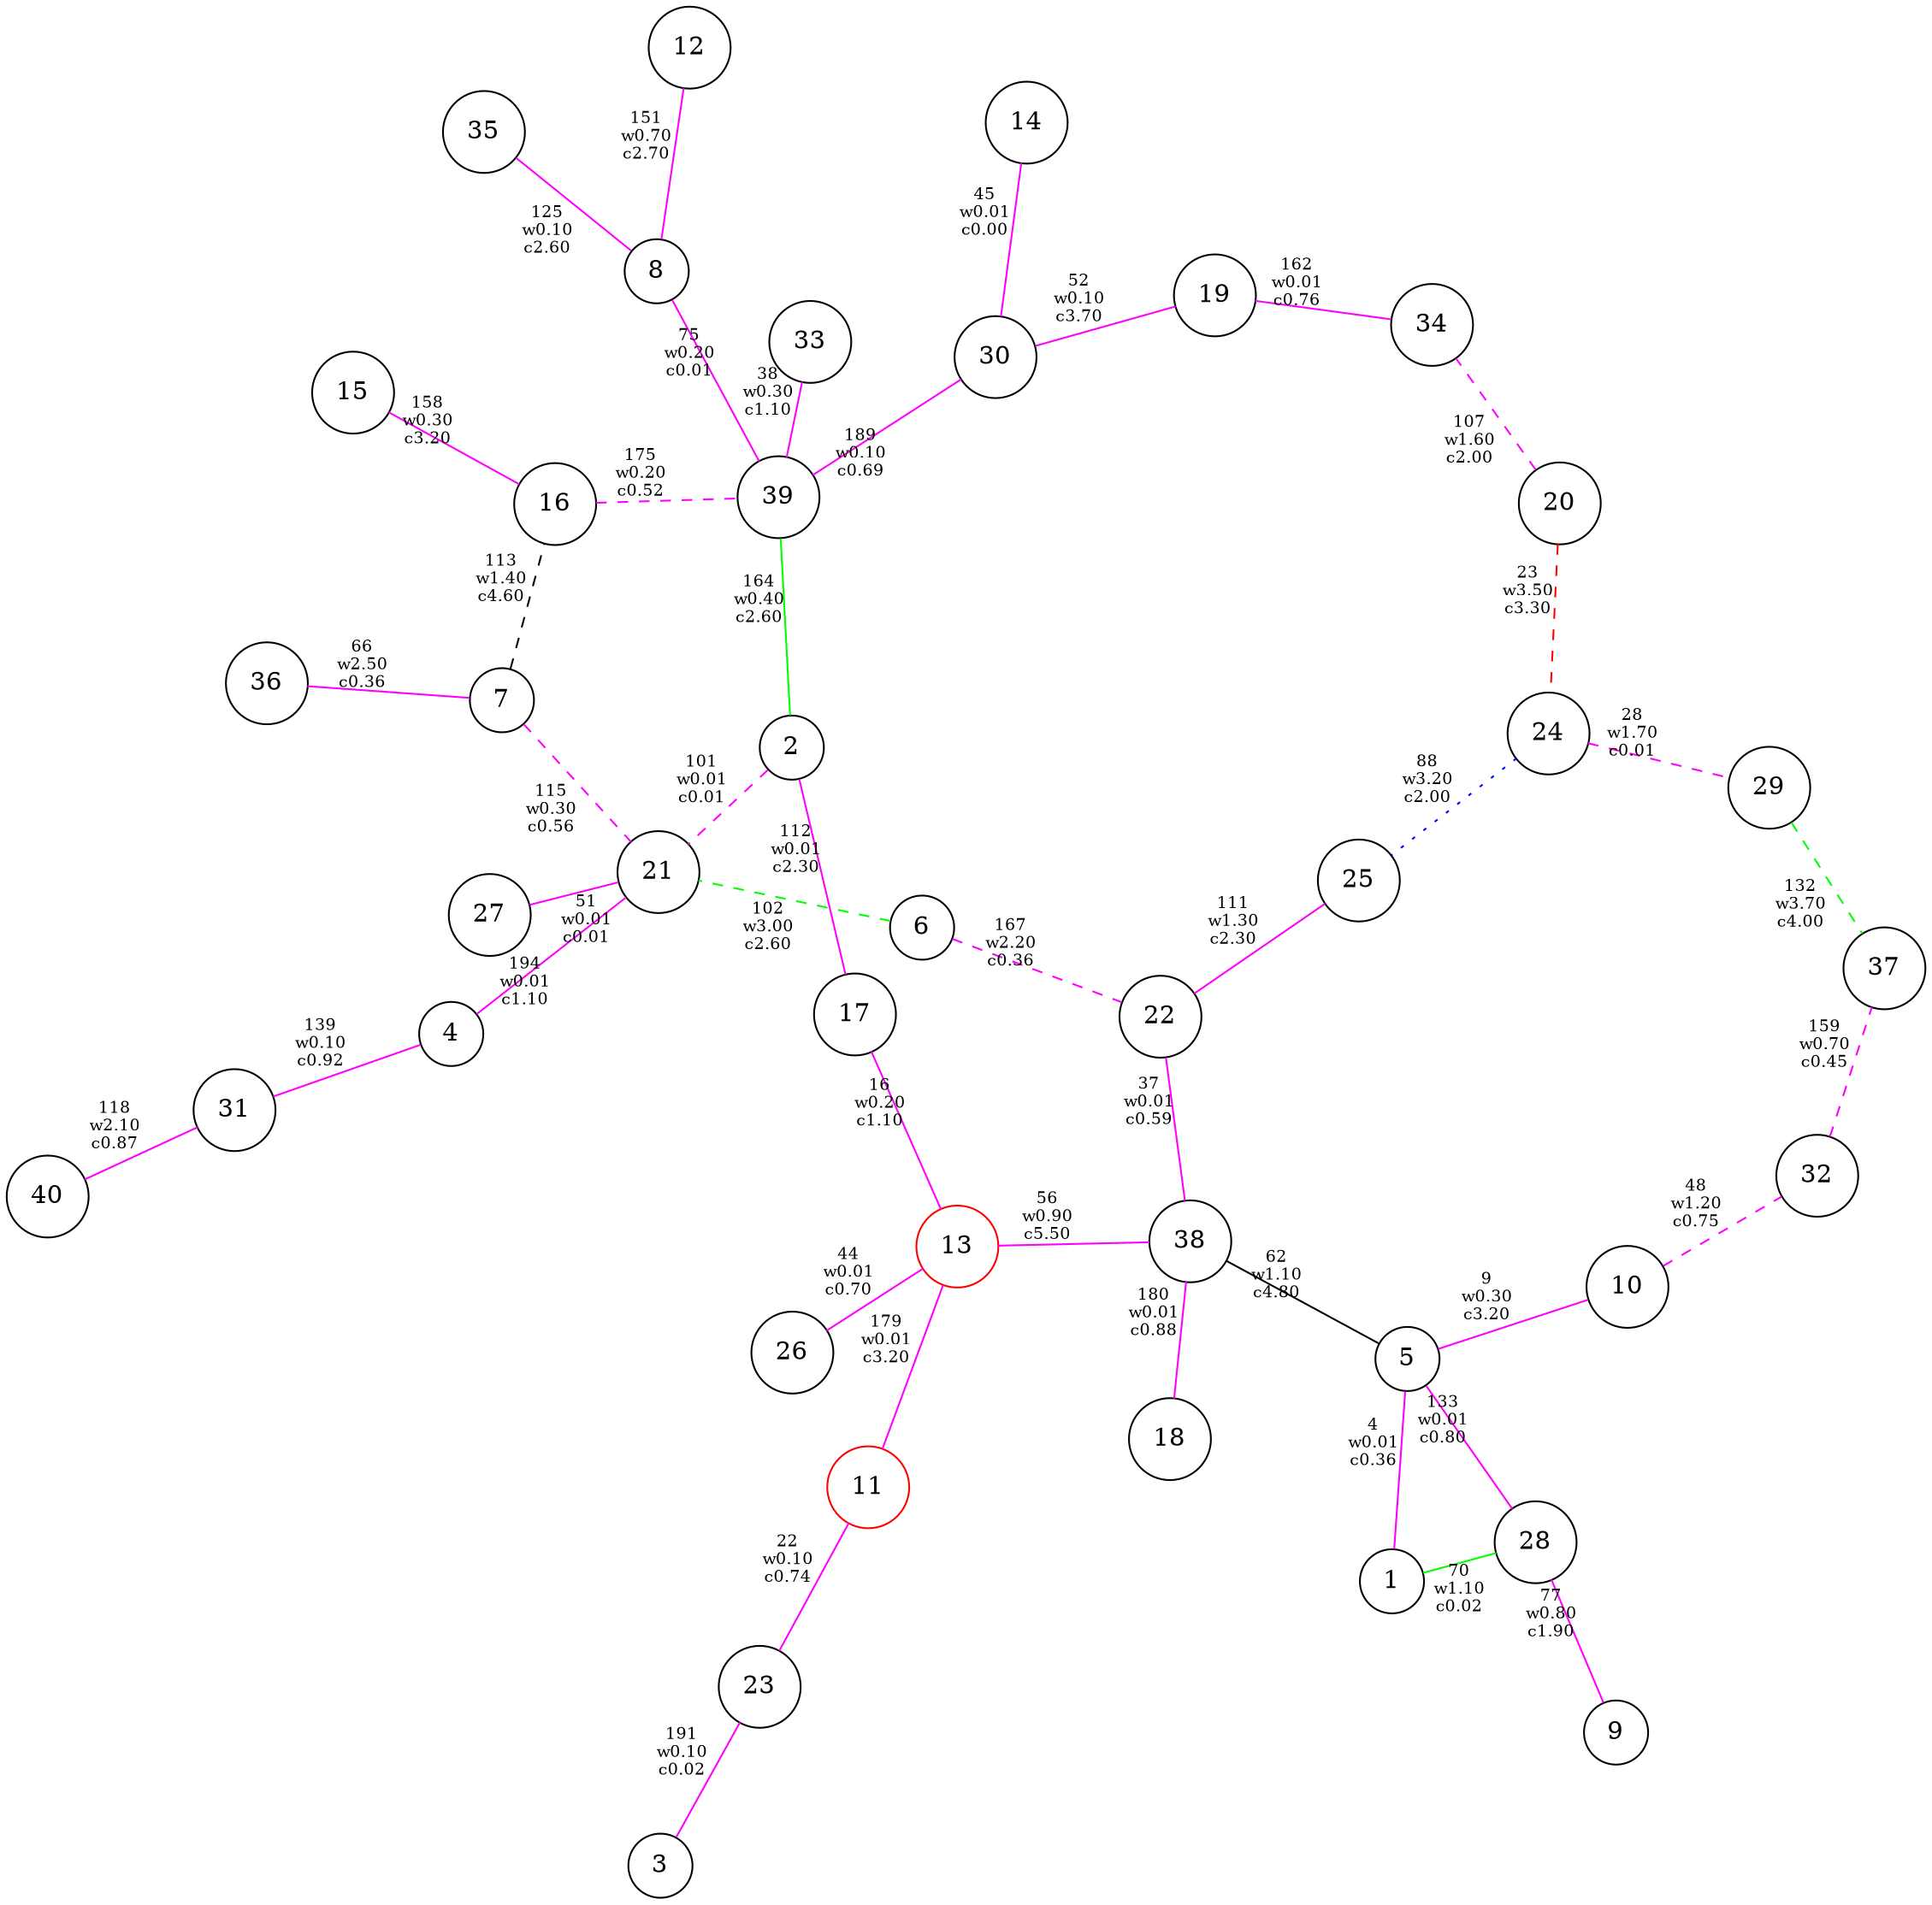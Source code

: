 strict graph {
	graph [layout=neato,overlap=scale,mode=KK,Damping=.95];
	node [label="\N"];
	graph [bb="0,0,783.91,901.2"];
1 [ label = "1", shape=circle , color = "black" ];
2 [ label = "2", shape=circle , color = "black" ];
3 [ label = "3", shape=circle , color = "black" ];
4 [ label = "4", shape=circle , color = "black" ];
5 [ label = "5", shape=circle , color = "black" ];
6 [ label = "6", shape=circle , color = "black" ];
7 [ label = "7", shape=circle , color = "black" ];
8 [ label = "8", shape=circle , color = "black" ];
9 [ label = "9", shape=circle , color = "black" ];
10 [ label = "10", shape=circle , color = "black" ];
11 [ label = "11", shape=circle , color = "#ff0000" ];
12 [ label = "12", shape=circle , color = "black" ];
13 [ label = "13", shape=circle , color = "#ff0000" ];
14 [ label = "14", shape=circle , color = "black" ];
15 [ label = "15", shape=circle , color = "black" ];
16 [ label = "16", shape=circle , color = "black" ];
17 [ label = "17", shape=circle , color = "black" ];
18 [ label = "18", shape=circle , color = "black" ];
19 [ label = "19", shape=circle , color = "black" ];
20 [ label = "20", shape=circle , color = "black" ];
21 [ label = "21", shape=circle , color = "black" ];
22 [ label = "22", shape=circle , color = "black" ];
23 [ label = "23", shape=circle , color = "black" ];
24 [ label = "24", shape=circle , color = "black" ];
25 [ label = "25", shape=circle , color = "black" ];
26 [ label = "26", shape=circle , color = "black" ];
27 [ label = "27", shape=circle , color = "black" ];
28 [ label = "28", shape=circle , color = "black" ];
29 [ label = "29", shape=circle , color = "black" ];
30 [ label = "30", shape=circle , color = "black" ];
31 [ label = "31", shape=circle , color = "black" ];
32 [ label = "32", shape=circle , color = "black" ];
33 [ label = "33", shape=circle , color = "black" ];
34 [ label = "34", shape=circle , color = "black" ];
35 [ label = "35", shape=circle , color = "black" ];
36 [ label = "36", shape=circle , color = "black" ];
37 [ label = "37", shape=circle , color = "black" ];
38 [ label = "38", shape=circle , color = "black" ];
39 [ label = "39", shape=circle , color = "black" ];
40 [ label = "40", shape=circle , color = "black" ];
5 -- 38 [ label = "62\nw1.10\nc4.80", fontsize=9, color="black" , style=solid ];
7 -- 16 [ label = "113\nw1.40\nc4.60", fontsize=9, color="black" , style=dashed ];
24 -- 25 [ label = "88\nw3.20\nc2.00", fontsize=9, color="#0000ff" , style=dotted ];
1 -- 5 [ label = "4\nw0.01\nc0.36", fontsize=9, color="#ff00ff" , style=solid ];
5 -- 10 [ label = "9\nw0.30\nc3.20", fontsize=9, color="#ff00ff" , style=solid ];
13 -- 17 [ label = "16\nw0.20\nc1.10", fontsize=9, color="#ff00ff" , style=solid ];
11 -- 23 [ label = "22\nw0.10\nc0.74", fontsize=9, color="#ff00ff" , style=solid ];
22 -- 38 [ label = "37\nw0.01\nc0.59", fontsize=9, color="#ff00ff" , style=solid ];
33 -- 39 [ label = "38\nw0.30\nc1.10", fontsize=9, color="#ff00ff" , style=solid ];
13 -- 26 [ label = "44\nw0.01\nc0.70", fontsize=9, color="#ff00ff" , style=solid ];
14 -- 30 [ label = "45\nw0.01\nc0.00", fontsize=9, color="#ff00ff" , style=solid ];
21 -- 27 [ label = "51\nw0.01\nc0.01", fontsize=9, color="#ff00ff" , style=solid ];
19 -- 30 [ label = "52\nw0.10\nc3.70", fontsize=9, color="#ff00ff" , style=solid ];
13 -- 38 [ label = "56\nw0.90\nc5.50", fontsize=9, color="#ff00ff" , style=solid ];
7 -- 36 [ label = "66\nw2.50\nc0.36", fontsize=9, color="#ff00ff" , style=solid ];
1 -- 28 [ label = "70\nw1.10\nc0.02", fontsize=9, color="#00ff00" , style=solid ];
8 -- 39 [ label = "75\nw0.20\nc0.01", fontsize=9, color="#ff00ff" , style=solid ];
9 -- 28 [ label = "77\nw0.80\nc1.90", fontsize=9, color="#ff00ff" , style=solid ];
22 -- 25 [ label = "111\nw1.30\nc2.30", fontsize=9, color="#ff00ff" , style=solid ];
2 -- 17 [ label = "112\nw0.01\nc2.30", fontsize=9, color="#ff00ff" , style=solid ];
31 -- 40 [ label = "118\nw2.10\nc0.87", fontsize=9, color="#ff00ff" , style=solid ];
8 -- 35 [ label = "125\nw0.10\nc2.60", fontsize=9, color="#ff00ff" , style=solid ];
5 -- 28 [ label = "133\nw0.01\nc0.80", fontsize=9, color="#ff00ff" , style=solid ];
4 -- 31 [ label = "139\nw0.10\nc0.92", fontsize=9, color="#ff00ff" , style=solid ];
8 -- 12 [ label = "151\nw0.70\nc2.70", fontsize=9, color="#ff00ff" , style=solid ];
15 -- 16 [ label = "158\nw0.30\nc3.20", fontsize=9, color="#ff00ff" , style=solid ];
19 -- 34 [ label = "162\nw0.01\nc0.76", fontsize=9, color="#ff00ff" , style=solid ];
2 -- 39 [ label = "164\nw0.40\nc2.60", fontsize=9, color="#00ff00" , style=solid ];
11 -- 13 [ label = "179\nw0.01\nc3.20", fontsize=9, color="#ff00ff" , style=solid ];
18 -- 38 [ label = "180\nw0.01\nc0.88", fontsize=9, color="#ff00ff" , style=solid ];
30 -- 39 [ label = "189\nw0.10\nc0.69", fontsize=9, color="#ff00ff" , style=solid ];
3 -- 23 [ label = "191\nw0.10\nc0.02", fontsize=9, color="#ff00ff" , style=solid ];
4 -- 21 [ label = "194\nw0.01\nc1.10", fontsize=9, color="#ff00ff" , style=solid ];
29 -- 37 [ label = "132\nw3.70\nc4.00", fontsize=9, color="#00ff00" , style=dashed ];
20 -- 24 [ label = "23\nw3.50\nc3.30", fontsize=9, color="#ff0000" , style=dashed ];
6 -- 21 [ label = "102\nw3.00\nc2.60", fontsize=9, color="#00ff00" , style=dashed ];
6 -- 22 [ label = "167\nw2.20\nc0.36", fontsize=9, color="#ff00ff" , style=dashed ];
24 -- 29 [ label = "28\nw1.70\nc0.01", fontsize=9, color="#ff00ff" , style=dashed ];
20 -- 34 [ label = "107\nw1.60\nc2.00", fontsize=9, color="#ff00ff" , style=dashed ];
10 -- 32 [ label = "48\nw1.20\nc0.75", fontsize=9, color="#ff00ff" , style=dashed ];
32 -- 37 [ label = "159\nw0.70\nc0.45", fontsize=9, color="#ff00ff" , style=dashed ];
7 -- 21 [ label = "115\nw0.30\nc0.56", fontsize=9, color="#ff00ff" , style=dashed ];
16 -- 39 [ label = "175\nw0.20\nc0.52", fontsize=9, color="#ff00ff" , style=dashed ];
2 -- 21 [ label = "101\nw0.01\nc0.01", fontsize=9, color="#ff00ff" , style=dashed ];
}
